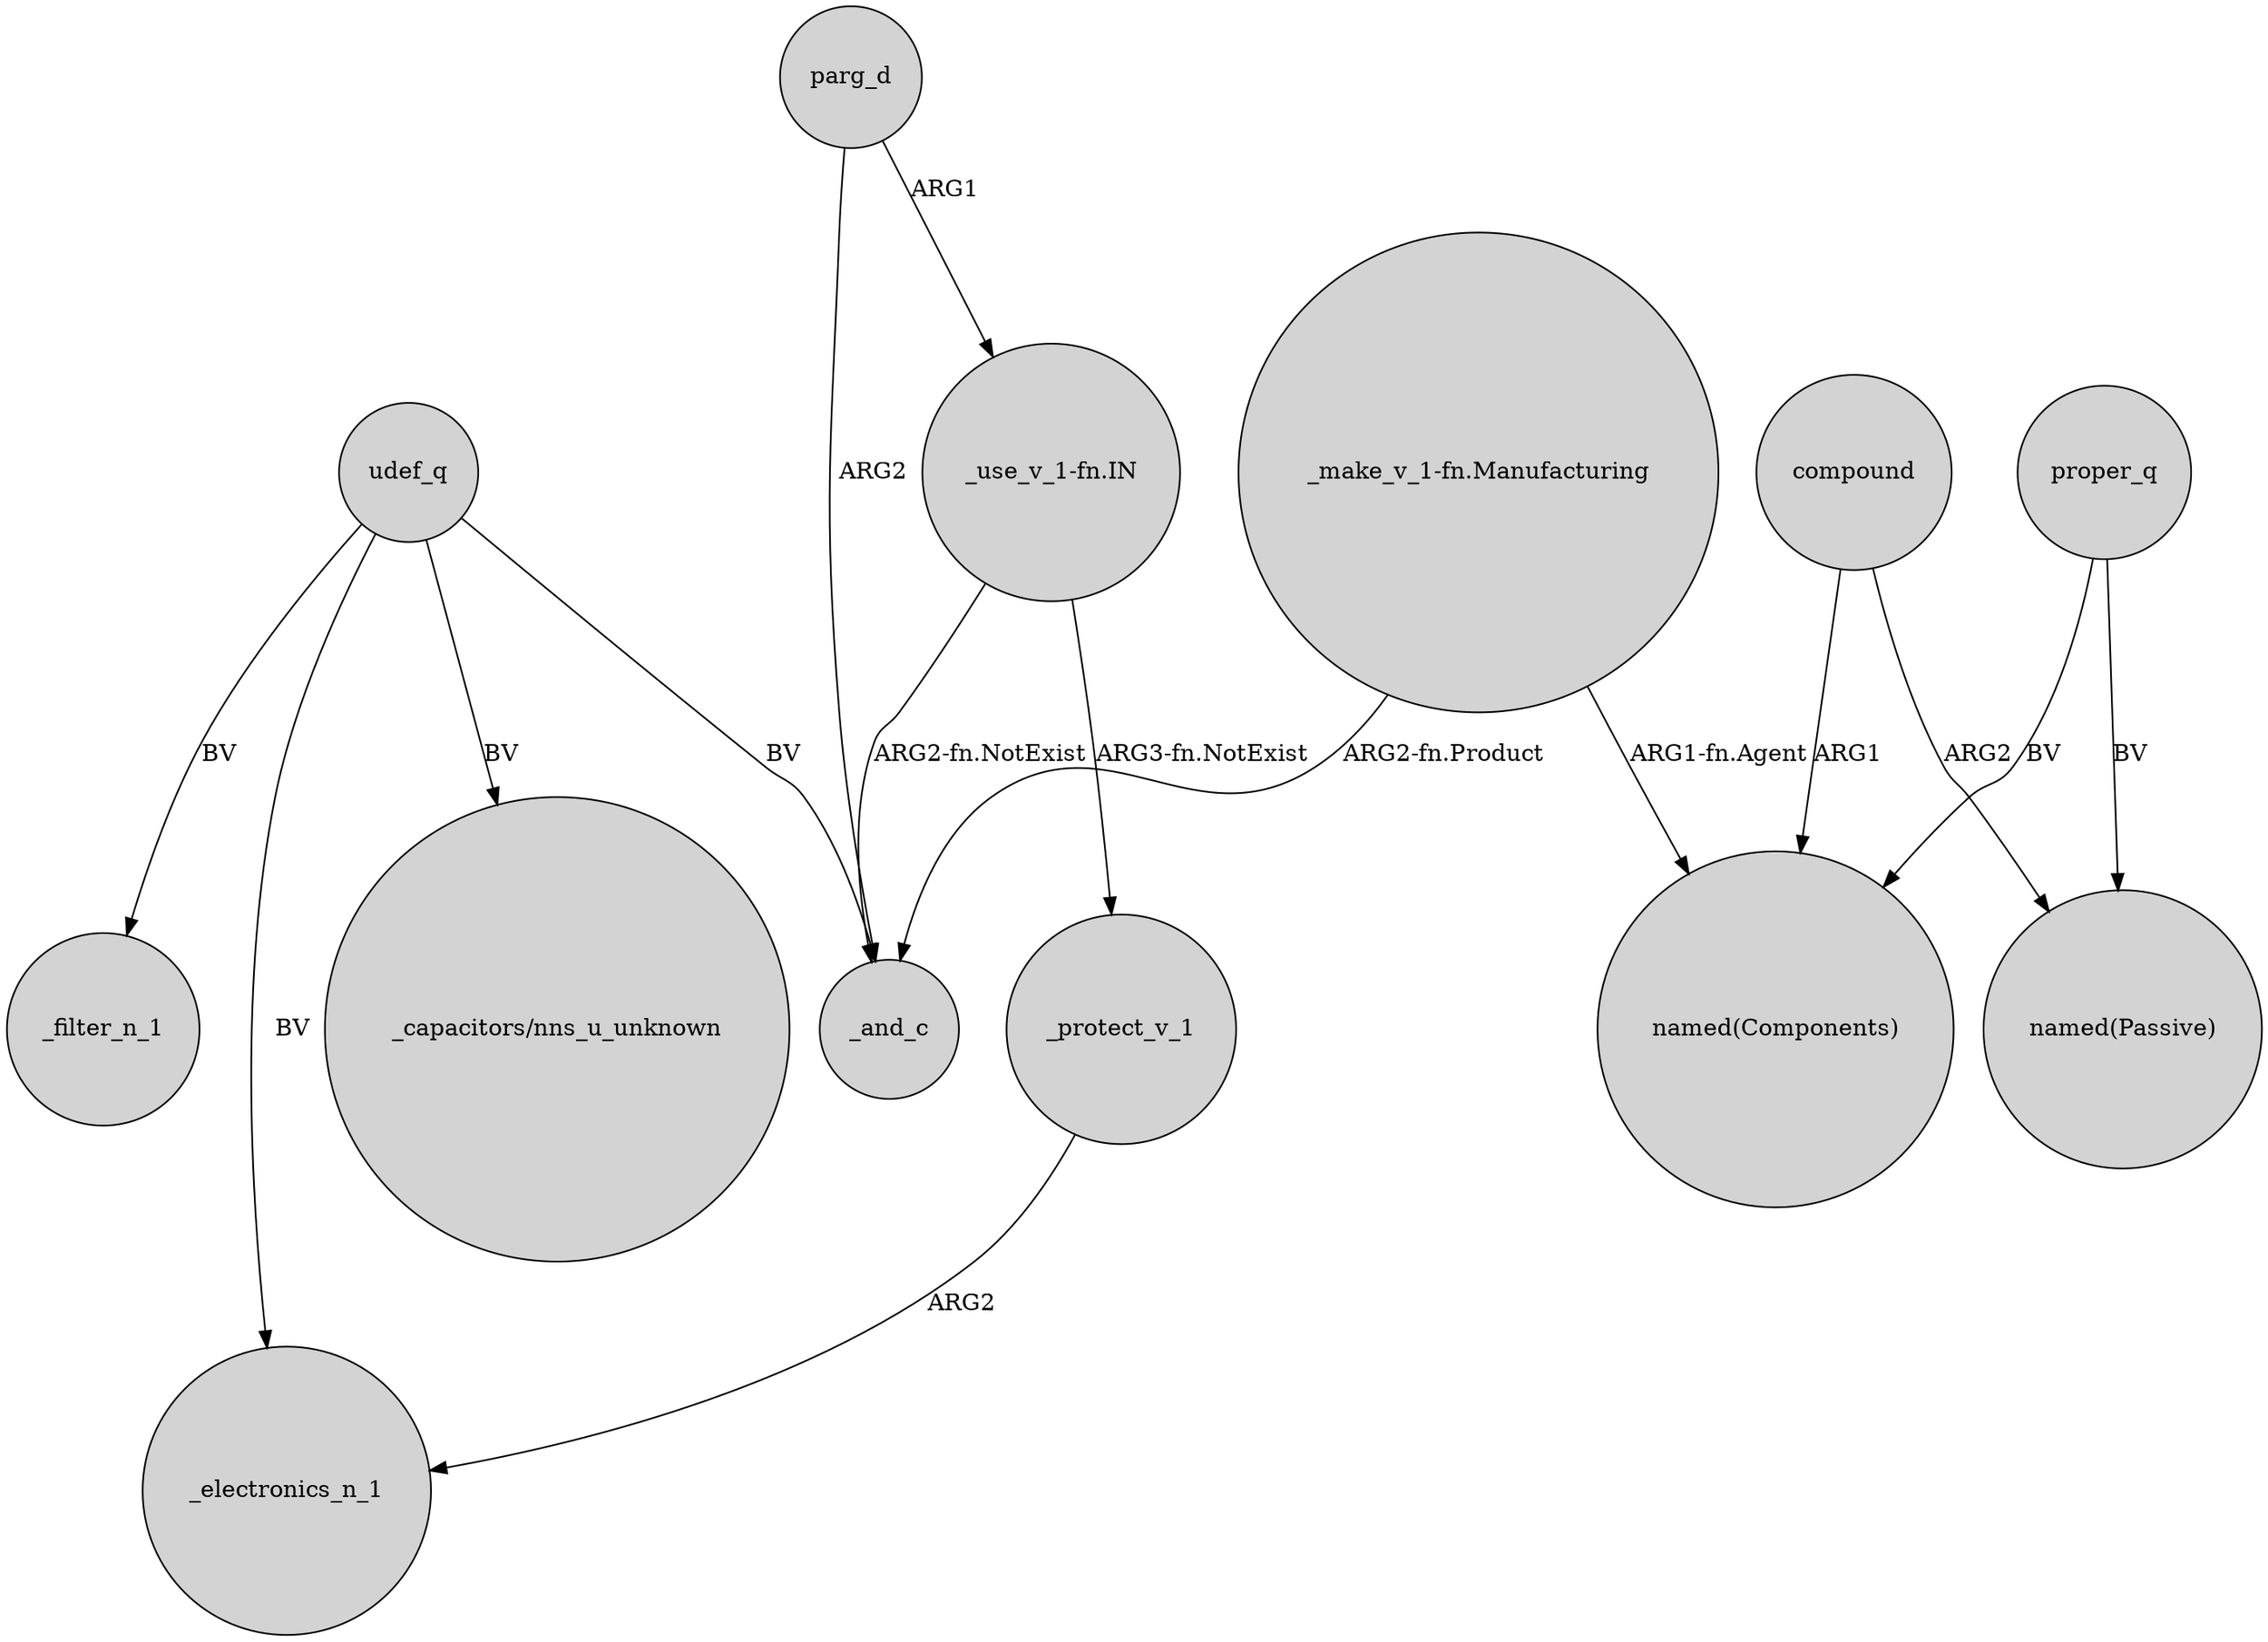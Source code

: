 digraph {
	node [shape=circle style=filled]
	_protect_v_1 -> _electronics_n_1 [label=ARG2]
	compound -> "named(Passive)" [label=ARG2]
	udef_q -> _filter_n_1 [label=BV]
	proper_q -> "named(Components)" [label=BV]
	parg_d -> "_use_v_1-fn.IN" [label=ARG1]
	"_make_v_1-fn.Manufacturing" -> "named(Components)" [label="ARG1-fn.Agent"]
	compound -> "named(Components)" [label=ARG1]
	"_make_v_1-fn.Manufacturing" -> _and_c [label="ARG2-fn.Product"]
	proper_q -> "named(Passive)" [label=BV]
	udef_q -> _and_c [label=BV]
	udef_q -> "_capacitors/nns_u_unknown" [label=BV]
	"_use_v_1-fn.IN" -> _protect_v_1 [label="ARG3-fn.NotExist"]
	parg_d -> _and_c [label=ARG2]
	"_use_v_1-fn.IN" -> _and_c [label="ARG2-fn.NotExist"]
	udef_q -> _electronics_n_1 [label=BV]
}
